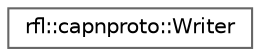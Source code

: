 digraph "类继承关系图"
{
 // LATEX_PDF_SIZE
  bgcolor="transparent";
  edge [fontname=Helvetica,fontsize=10,labelfontname=Helvetica,labelfontsize=10];
  node [fontname=Helvetica,fontsize=10,shape=box,height=0.2,width=0.4];
  rankdir="LR";
  Node0 [id="Node000000",label="rfl::capnproto::Writer",height=0.2,width=0.4,color="grey40", fillcolor="white", style="filled",URL="$classrfl_1_1capnproto_1_1_writer.html",tooltip=" "];
}
